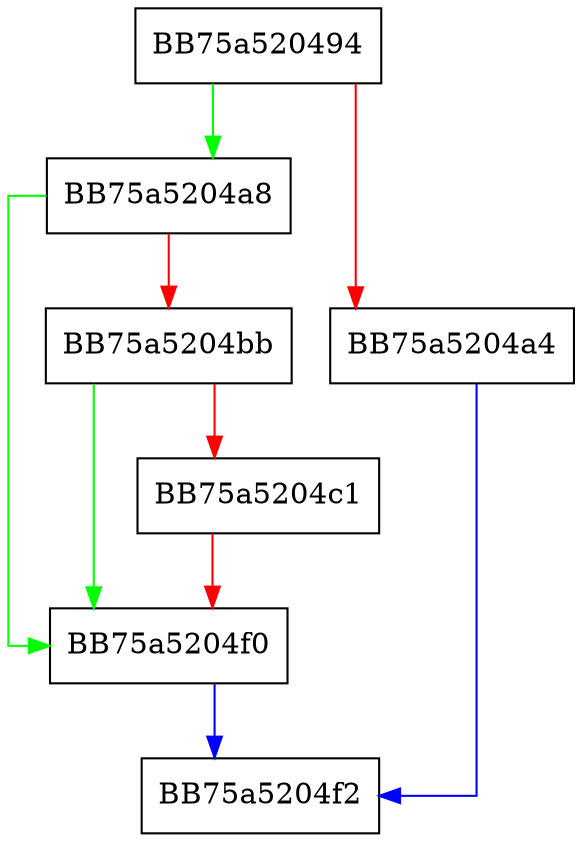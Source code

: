 digraph IsMaxRecursionDepth {
  node [shape="box"];
  graph [splines=ortho];
  BB75a520494 -> BB75a5204a8 [color="green"];
  BB75a520494 -> BB75a5204a4 [color="red"];
  BB75a5204a4 -> BB75a5204f2 [color="blue"];
  BB75a5204a8 -> BB75a5204f0 [color="green"];
  BB75a5204a8 -> BB75a5204bb [color="red"];
  BB75a5204bb -> BB75a5204f0 [color="green"];
  BB75a5204bb -> BB75a5204c1 [color="red"];
  BB75a5204c1 -> BB75a5204f0 [color="red"];
  BB75a5204f0 -> BB75a5204f2 [color="blue"];
}
